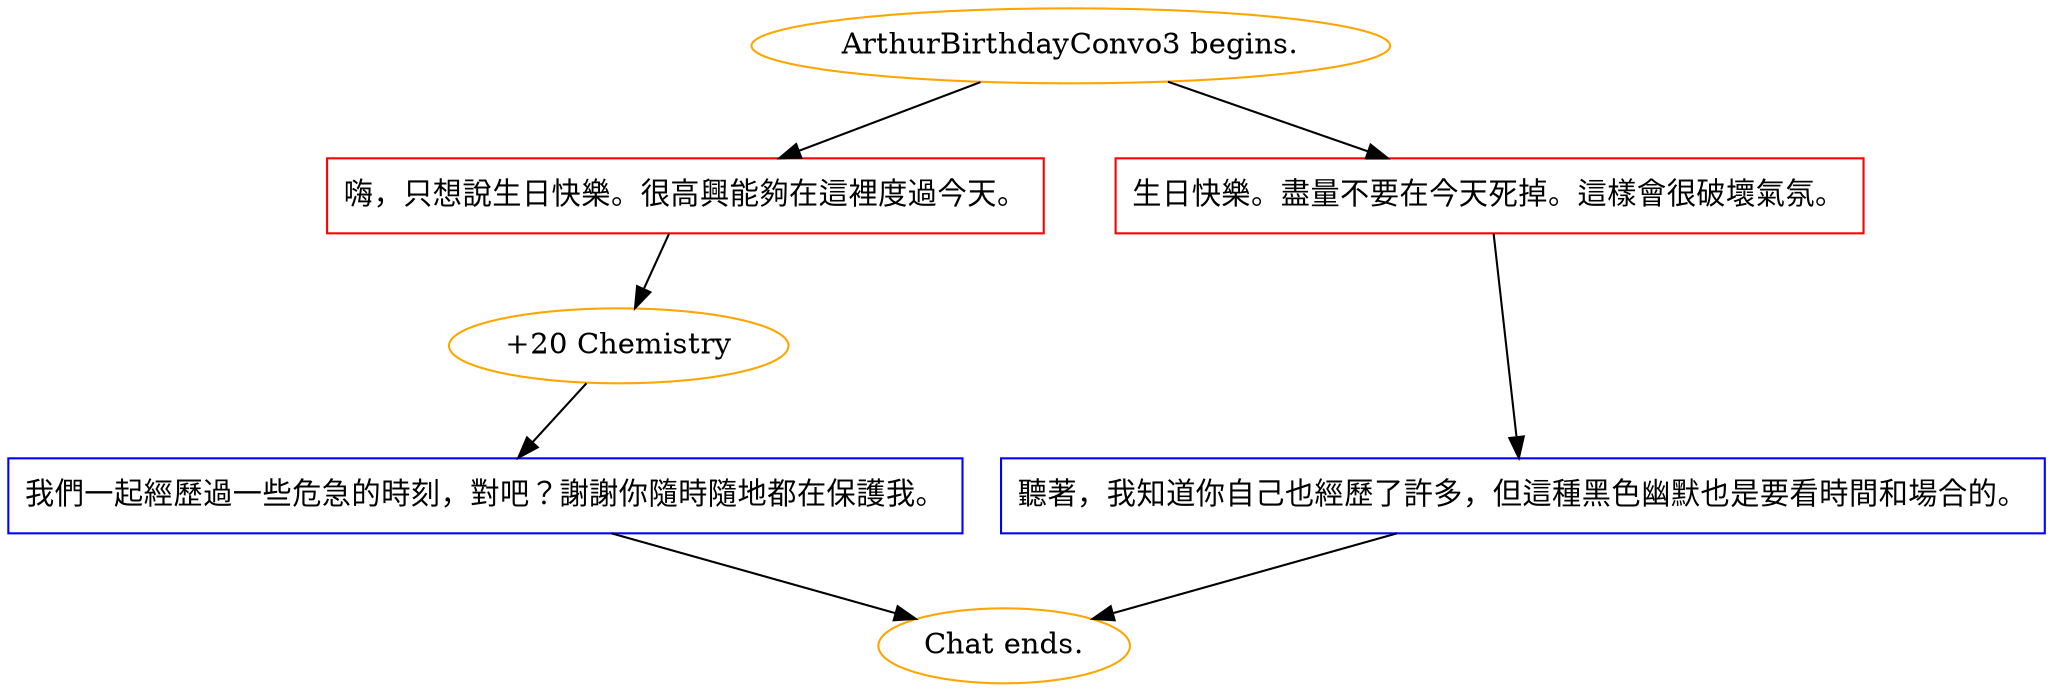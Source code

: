 digraph {
	"ArthurBirthdayConvo3 begins." [color=orange];
		"ArthurBirthdayConvo3 begins." -> j3881167815;
		"ArthurBirthdayConvo3 begins." -> j3931047992;
	j3881167815 [label="嗨，只想說生日快樂。很高興能夠在這裡度過今天。",shape=box,color=red];
		j3881167815 -> j1964420310;
	j3931047992 [label="生日快樂。盡量不要在今天死掉。這樣會很破壞氣氛。",shape=box,color=red];
		j3931047992 -> j581011950;
	j1964420310 [label="+20 Chemistry",color=orange];
		j1964420310 -> j361235938;
	j581011950 [label="聽著，我知道你自己也經歷了許多，但這種黑色幽默也是要看時間和場合的。",shape=box,color=blue];
		j581011950 -> "Chat ends.";
	j361235938 [label="我們一起經歷過一些危急的時刻，對吧？謝謝你隨時隨地都在保護我。",shape=box,color=blue];
		j361235938 -> "Chat ends.";
	"Chat ends." [color=orange];
}